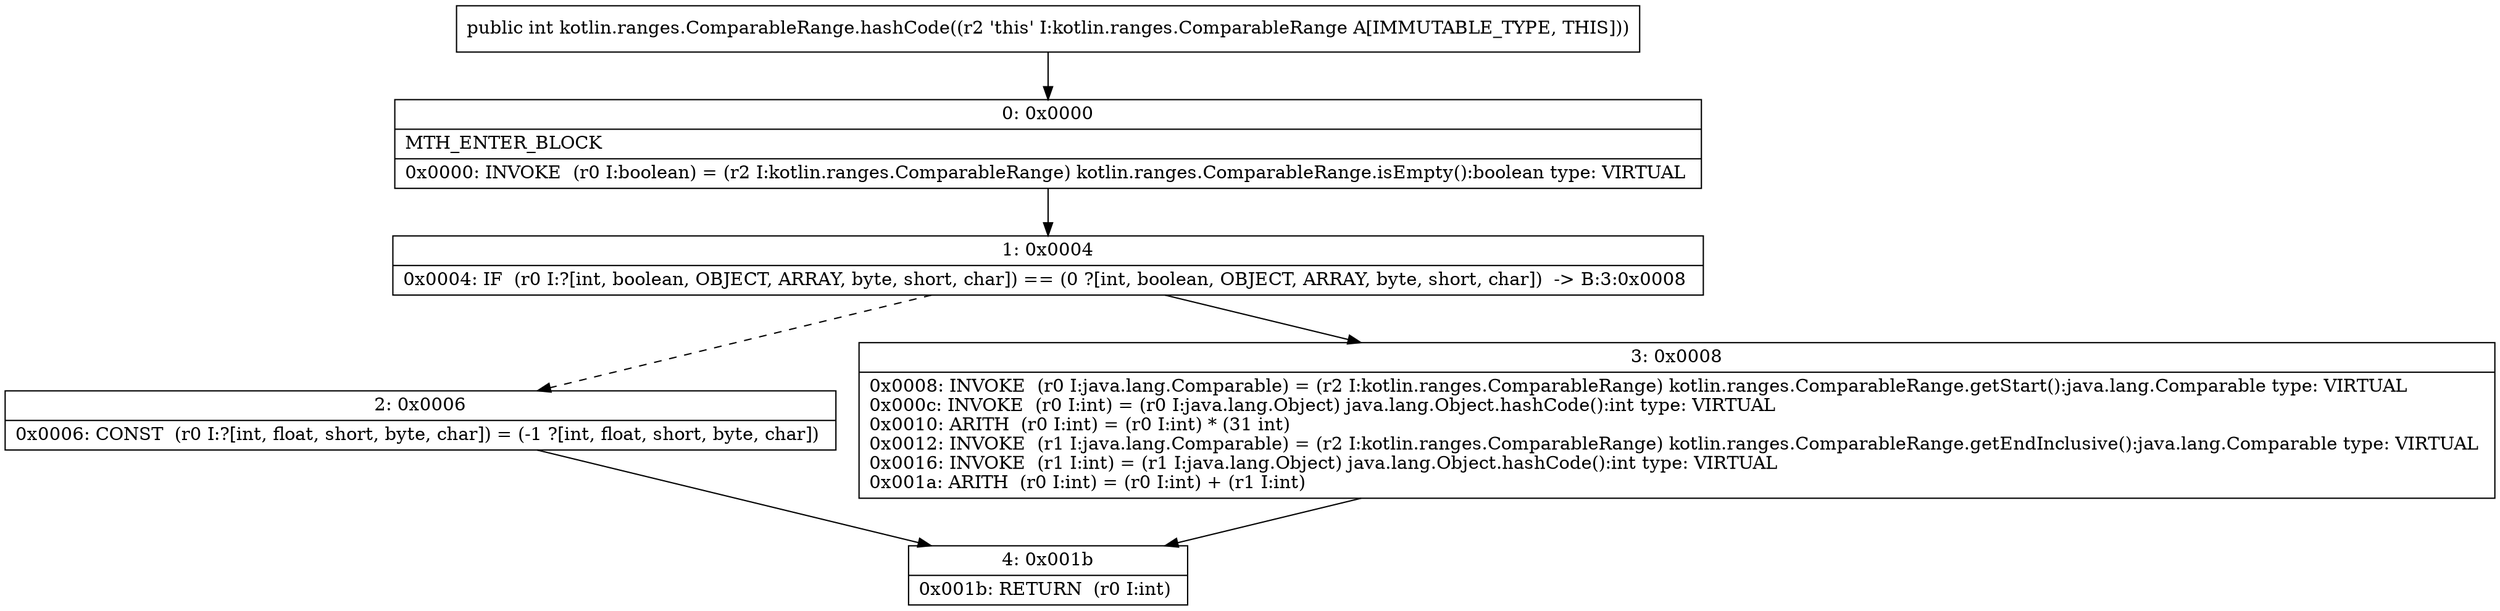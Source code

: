 digraph "CFG forkotlin.ranges.ComparableRange.hashCode()I" {
Node_0 [shape=record,label="{0\:\ 0x0000|MTH_ENTER_BLOCK\l|0x0000: INVOKE  (r0 I:boolean) = (r2 I:kotlin.ranges.ComparableRange) kotlin.ranges.ComparableRange.isEmpty():boolean type: VIRTUAL \l}"];
Node_1 [shape=record,label="{1\:\ 0x0004|0x0004: IF  (r0 I:?[int, boolean, OBJECT, ARRAY, byte, short, char]) == (0 ?[int, boolean, OBJECT, ARRAY, byte, short, char])  \-\> B:3:0x0008 \l}"];
Node_2 [shape=record,label="{2\:\ 0x0006|0x0006: CONST  (r0 I:?[int, float, short, byte, char]) = (\-1 ?[int, float, short, byte, char]) \l}"];
Node_3 [shape=record,label="{3\:\ 0x0008|0x0008: INVOKE  (r0 I:java.lang.Comparable) = (r2 I:kotlin.ranges.ComparableRange) kotlin.ranges.ComparableRange.getStart():java.lang.Comparable type: VIRTUAL \l0x000c: INVOKE  (r0 I:int) = (r0 I:java.lang.Object) java.lang.Object.hashCode():int type: VIRTUAL \l0x0010: ARITH  (r0 I:int) = (r0 I:int) * (31 int) \l0x0012: INVOKE  (r1 I:java.lang.Comparable) = (r2 I:kotlin.ranges.ComparableRange) kotlin.ranges.ComparableRange.getEndInclusive():java.lang.Comparable type: VIRTUAL \l0x0016: INVOKE  (r1 I:int) = (r1 I:java.lang.Object) java.lang.Object.hashCode():int type: VIRTUAL \l0x001a: ARITH  (r0 I:int) = (r0 I:int) + (r1 I:int) \l}"];
Node_4 [shape=record,label="{4\:\ 0x001b|0x001b: RETURN  (r0 I:int) \l}"];
MethodNode[shape=record,label="{public int kotlin.ranges.ComparableRange.hashCode((r2 'this' I:kotlin.ranges.ComparableRange A[IMMUTABLE_TYPE, THIS])) }"];
MethodNode -> Node_0;
Node_0 -> Node_1;
Node_1 -> Node_2[style=dashed];
Node_1 -> Node_3;
Node_2 -> Node_4;
Node_3 -> Node_4;
}

